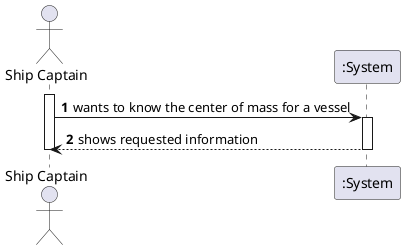 @startuml
'https://plantuml.com/sequence-diagram

autonumber


actor "Ship Captain" as TM
participant ":System" as S
activate TM

TM -> S:  wants to know the center of mass for a vessel

activate S

S --> TM: shows requested information
deactivate S
deactivate TM
@enduml